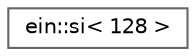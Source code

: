 digraph "Graphical Class Hierarchy"
{
 // LATEX_PDF_SIZE
  bgcolor="transparent";
  edge [fontname=Helvetica,fontsize=10,labelfontname=Helvetica,labelfontsize=10];
  node [fontname=Helvetica,fontsize=10,shape=box,height=0.2,width=0.4];
  rankdir="LR";
  Node0 [id="Node000000",label="ein::si\< 128 \>",height=0.2,width=0.4,color="grey40", fillcolor="white", style="filled",URL="$d7/dc1/namespaceein.html#d0/de1/structein_1_1si_3_01128_01_4",tooltip=" "];
}
